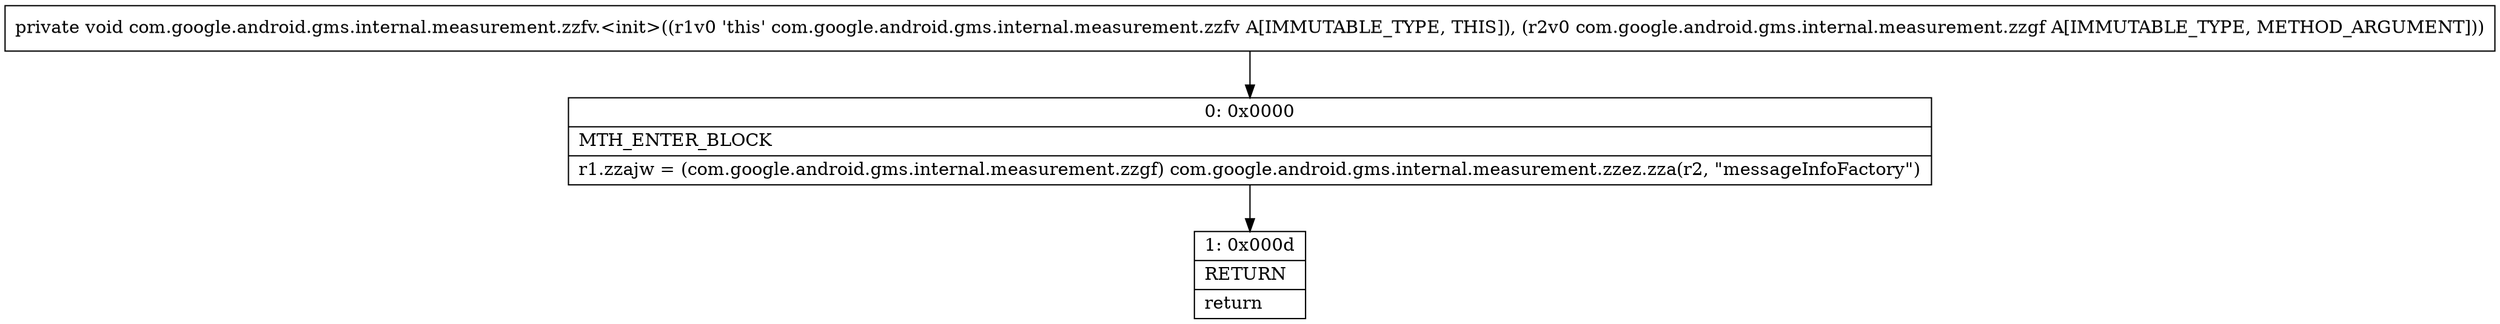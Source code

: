 digraph "CFG forcom.google.android.gms.internal.measurement.zzfv.\<init\>(Lcom\/google\/android\/gms\/internal\/measurement\/zzgf;)V" {
Node_0 [shape=record,label="{0\:\ 0x0000|MTH_ENTER_BLOCK\l|r1.zzajw = (com.google.android.gms.internal.measurement.zzgf) com.google.android.gms.internal.measurement.zzez.zza(r2, \"messageInfoFactory\")\l}"];
Node_1 [shape=record,label="{1\:\ 0x000d|RETURN\l|return\l}"];
MethodNode[shape=record,label="{private void com.google.android.gms.internal.measurement.zzfv.\<init\>((r1v0 'this' com.google.android.gms.internal.measurement.zzfv A[IMMUTABLE_TYPE, THIS]), (r2v0 com.google.android.gms.internal.measurement.zzgf A[IMMUTABLE_TYPE, METHOD_ARGUMENT])) }"];
MethodNode -> Node_0;
Node_0 -> Node_1;
}

